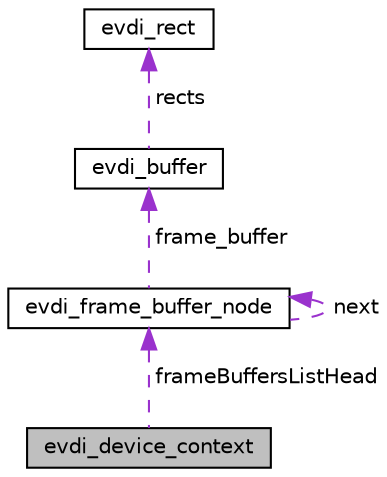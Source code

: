 digraph "evdi_device_context"
{
 // LATEX_PDF_SIZE
  edge [fontname="Helvetica",fontsize="10",labelfontname="Helvetica",labelfontsize="10"];
  node [fontname="Helvetica",fontsize="10",shape=record];
  Node1 [label="evdi_device_context",height=0.2,width=0.4,color="black", fillcolor="grey75", style="filled", fontcolor="black",tooltip=" "];
  Node2 -> Node1 [dir="back",color="darkorchid3",fontsize="10",style="dashed",label=" frameBuffersListHead" ,fontname="Helvetica"];
  Node2 [label="evdi_frame_buffer_node",height=0.2,width=0.4,color="black", fillcolor="white", style="filled",URL="$structevdi__frame__buffer__node.html",tooltip=" "];
  Node3 -> Node2 [dir="back",color="darkorchid3",fontsize="10",style="dashed",label=" frame_buffer" ,fontname="Helvetica"];
  Node3 [label="evdi_buffer",height=0.2,width=0.4,color="black", fillcolor="white", style="filled",URL="$structevdi__buffer.html",tooltip=" "];
  Node4 -> Node3 [dir="back",color="darkorchid3",fontsize="10",style="dashed",label=" rects" ,fontname="Helvetica"];
  Node4 [label="evdi_rect",height=0.2,width=0.4,color="black", fillcolor="white", style="filled",URL="$structevdi__rect.html",tooltip=" "];
  Node2 -> Node2 [dir="back",color="darkorchid3",fontsize="10",style="dashed",label=" next" ,fontname="Helvetica"];
}
